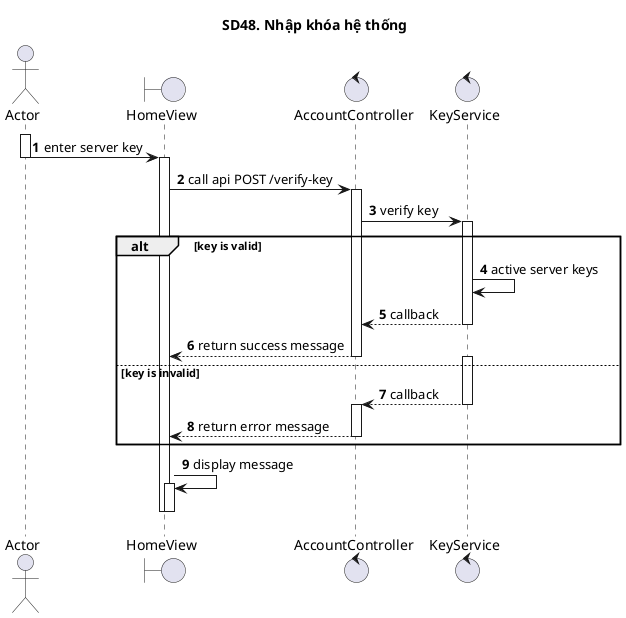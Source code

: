@startuml SQ
autonumber
title SD48. Nhập khóa hệ thống
actor "Actor" as actor
boundary "HomeView" as view
control "AccountController" as controller
control "KeyService" as service
activate actor
actor -> view: enter server key
deactivate actor
activate view
view -> controller: call api POST /verify-key
activate controller
controller -> service: verify key
alt key is valid
activate service
service -> service: active server keys
service --> controller: callback
deactivate service
controller --> view: return success message
deactivate controller
else key is invalid
activate service
service --> controller: callback
deactivate service
activate controller
controller --> view: return error message
deactivate controller
end
view -> view: display message
activate view
deactivate view
deactivate view
@enduml